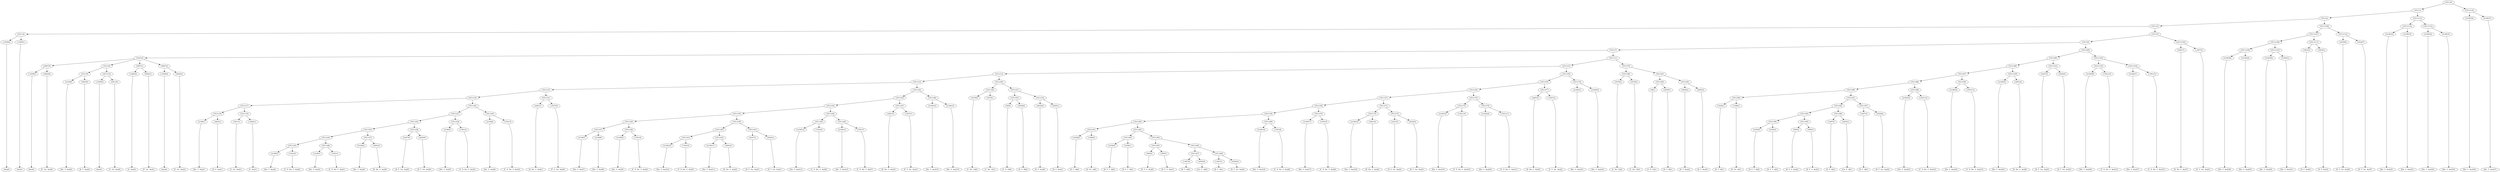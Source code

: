 digraph sample{
"L-2509(0)"->"[Ais](0)"
"L-2509(1)"->"[Ais](1)"
"L5511(4)"->"L-2509(0)"
"L5511(4)"->"L-2509(1)"
"L-2509(2)"->"[Ais](2)"
"L4942(0)"->"[F  Gis  Ais](0)"
"L4967(0)"->"L-2509(2)"
"L4967(0)"->"L4942(0)"
"L2149(0)"->"[Dis  G  Ais](0)"
"L3823(0)"->"[D  F  Ais](0)"
"L5511(9)"->"L2149(0)"
"L5511(9)"->"L3823(0)"
"L-2509(3)"->"[Ais](3)"
"L3911(0)"->"[C  Gis  Ais](0)"
"L5511(10)"->"L-2509(3)"
"L5511(10)"->"L3911(0)"
"L5511(8)"->"L5511(9)"
"L5511(8)"->"L5511(10)"
"L-2462(0)"->"[G  Ais](0)"
"L4942(1)"->"[F  Gis  Ais](1)"
"L4967(1)"->"L-2462(0)"
"L4967(1)"->"L4942(1)"
"L-2509(4)"->"[Ais](4)"
"L4942(2)"->"[F  Gis  Ais](2)"
"L4967(2)"->"L-2509(4)"
"L4967(2)"->"L4942(2)"
"L5341(0)"->"L4967(0)"
"L5341(0)"->"L5511(8)"
"L5341(0)"->"L4967(1)"
"L5341(0)"->"L4967(2)"
"L2149(1)"->"[Dis  G  Ais](1)"
"L3823(1)"->"[D  F  Ais](1)"
"L5511(18)"->"L2149(1)"
"L5511(18)"->"L3823(1)"
"L3911(1)"->"[C  Gis  Ais](1)"
"L-2462(1)"->"[G  Ais](1)"
"L5511(19)"->"L3911(1)"
"L5511(19)"->"L-2462(1)"
"L5511(17)"->"L5511(18)"
"L5511(17)"->"L5511(19)"
"L2149(2)"->"[Dis  G  Ais](2)"
"L1501(0)"->"[C  D  Dis  G  Ais](0)"
"L5511(25)"->"L2149(2)"
"L5511(25)"->"L1501(0)"
"L2149(3)"->"[Dis  G  Ais](3)"
"L1501(1)"->"[C  D  Dis  G  Ais](1)"
"L5511(26)"->"L2149(3)"
"L5511(26)"->"L1501(1)"
"L5511(24)"->"L5511(25)"
"L5511(24)"->"L5511(26)"
"L2149(4)"->"[Dis  G  Ais](4)"
"L4491(0)"->"[D  Dis  G  Ais](0)"
"L5511(27)"->"L2149(4)"
"L5511(27)"->"L4491(0)"
"L5511(23)"->"L5511(24)"
"L5511(23)"->"L5511(27)"
"L2247(0)"->"[D  E  Gis  Ais](0)"
"L4520(0)"->"[D  F  Gis  Ais](0)"
"L5511(28)"->"L2247(0)"
"L5511(28)"->"L4520(0)"
"L5511(22)"->"L5511(23)"
"L5511(22)"->"L5511(28)"
"L2149(5)"->"[Dis  G  Ais](5)"
"L1501(2)"->"[C  D  Dis  G  Ais](2)"
"L5511(29)"->"L2149(5)"
"L5511(29)"->"L1501(2)"
"L5511(21)"->"L5511(22)"
"L5511(21)"->"L5511(29)"
"L2149(6)"->"[Dis  G  Ais](6)"
"L1501(3)"->"[C  D  Dis  G  Ais](3)"
"L5511(30)"->"L2149(6)"
"L5511(30)"->"L1501(3)"
"L5511(20)"->"L5511(21)"
"L5511(20)"->"L5511(30)"
"L5511(16)"->"L5511(17)"
"L5511(16)"->"L5511(20)"
"L4491(1)"->"[D  Dis  G  Ais](1)"
"L-2557(0)"->"[F  G  Gis  Ais](0)"
"L5511(31)"->"L4491(1)"
"L5511(31)"->"L-2557(0)"
"L5511(15)"->"L5511(16)"
"L5511(15)"->"L5511(31)"
"L2149(7)"->"[Dis  G  Ais](7)"
"L2149(8)"->"[Dis  G  Ais](8)"
"L5511(37)"->"L2149(7)"
"L5511(37)"->"L2149(8)"
"L2149(9)"->"[Dis  G  Ais](9)"
"L1501(4)"->"[C  D  Dis  G  Ais](4)"
"L5511(38)"->"L2149(9)"
"L5511(38)"->"L1501(4)"
"L5511(36)"->"L5511(37)"
"L5511(36)"->"L5511(38)"
"L2149(10)"->"[Dis  G  Ais](10)"
"L1501(5)"->"[C  D  Dis  G  Ais](5)"
"L5511(41)"->"L2149(10)"
"L5511(41)"->"L1501(5)"
"L2149(11)"->"[Dis  G  Ais](11)"
"L4491(2)"->"[D  Dis  G  Ais](2)"
"L5511(42)"->"L2149(11)"
"L5511(42)"->"L4491(2)"
"L5511(40)"->"L5511(41)"
"L5511(40)"->"L5511(42)"
"L2247(1)"->"[D  E  Gis  Ais](1)"
"L4520(1)"->"[D  F  Gis  Ais](1)"
"L5511(43)"->"L2247(1)"
"L5511(43)"->"L4520(1)"
"L5511(39)"->"L5511(40)"
"L5511(39)"->"L5511(43)"
"L5511(35)"->"L5511(36)"
"L5511(35)"->"L5511(39)"
"L2149(12)"->"[Dis  G  Ais](12)"
"L1501(6)"->"[C  D  Dis  G  Ais](6)"
"L5511(45)"->"L2149(12)"
"L5511(45)"->"L1501(6)"
"L2149(13)"->"[Dis  G  Ais](13)"
"L1501(7)"->"[C  D  Dis  G  Ais](7)"
"L5511(46)"->"L2149(13)"
"L5511(46)"->"L1501(7)"
"L5511(44)"->"L5511(45)"
"L5511(44)"->"L5511(46)"
"L5511(34)"->"L5511(35)"
"L5511(34)"->"L5511(44)"
"L4491(3)"->"[D  Dis  G  Ais](3)"
"L-2557(1)"->"[F  G  Gis  Ais](1)"
"L5511(47)"->"L4491(3)"
"L5511(47)"->"L-2557(1)"
"L5511(33)"->"L5511(34)"
"L5511(33)"->"L5511(47)"
"L2149(14)"->"[Dis  G  Ais](14)"
"L2149(15)"->"[Dis  G  Ais](15)"
"L5511(48)"->"L2149(14)"
"L5511(48)"->"L2149(15)"
"L5511(32)"->"L5511(33)"
"L5511(32)"->"L5511(48)"
"L5511(14)"->"L5511(15)"
"L5511(14)"->"L5511(32)"
"L5279(0)"->"[C  Dis  G](0)"
"L5279(1)"->"[C  Dis  G](1)"
"L5511(50)"->"L5279(0)"
"L5511(50)"->"L5279(1)"
"L99(0)"->"[C  D  G](0)"
"L2639(0)"->"[D  G  B](0)"
"L5511(52)"->"L99(0)"
"L5511(52)"->"L2639(0)"
"L4045(0)"->"[D  G  Ais](0)"
"L4045(1)"->"[D  G  Ais](1)"
"L5511(53)"->"L4045(0)"
"L5511(53)"->"L4045(1)"
"L5511(51)"->"L5511(52)"
"L5511(51)"->"L5511(53)"
"L5511(49)"->"L5511(50)"
"L5511(49)"->"L5511(51)"
"L5511(13)"->"L5511(14)"
"L5511(13)"->"L5511(49)"
"L3328(0)"->"[D  G  A](0)"
"L1588(0)"->"[D  Fis  A](0)"
"L5511(61)"->"L3328(0)"
"L5511(61)"->"L1588(0)"
"L2359(0)"->"[D  E  F  A](0)"
"L2359(1)"->"[D  E  F  A](1)"
"L5511(63)"->"L2359(0)"
"L5511(63)"->"L2359(1)"
"L995(0)"->"[D  E  G  Ais](0)"
"L995(1)"->"[D  E  G  Ais](1)"
"L5511(65)"->"L995(0)"
"L5511(65)"->"L995(1)"
"L1467(0)"->"[D  F  A](0)"
"L4454(0)"->"[Cis  E  A](0)"
"L5511(67)"->"L1467(0)"
"L5511(67)"->"L4454(0)"
"L1467(1)"->"[D  F  A](1)"
"L4520(2)"->"[D  F  Gis  Ais](2)"
"L5511(68)"->"L1467(1)"
"L5511(68)"->"L4520(2)"
"L5511(66)"->"L5511(67)"
"L5511(66)"->"L5511(68)"
"L5511(64)"->"L5511(65)"
"L5511(64)"->"L5511(66)"
"L5511(62)"->"L5511(63)"
"L5511(62)"->"L5511(64)"
"L5511(60)"->"L5511(61)"
"L5511(60)"->"L5511(62)"
"L2149(16)"->"[Dis  G  Ais](16)"
"L1501(8)"->"[C  D  Dis  G  Ais](8)"
"L5511(69)"->"L2149(16)"
"L5511(69)"->"L1501(8)"
"L5511(59)"->"L5511(60)"
"L5511(59)"->"L5511(69)"
"L2149(17)"->"[Dis  G  Ais](17)"
"L1501(9)"->"[C  D  Dis  G  Ais](9)"
"L5511(70)"->"L2149(17)"
"L5511(70)"->"L1501(9)"
"L5511(58)"->"L5511(59)"
"L5511(58)"->"L5511(70)"
"L2149(18)"->"[Dis  G  Ais](18)"
"L4491(4)"->"[D  Dis  G  Ais](4)"
"L5511(72)"->"L2149(18)"
"L5511(72)"->"L4491(4)"
"L2247(2)"->"[D  E  Gis  Ais](2)"
"L4520(3)"->"[D  F  Gis  Ais](3)"
"L5511(73)"->"L2247(2)"
"L5511(73)"->"L4520(3)"
"L5511(71)"->"L5511(72)"
"L5511(71)"->"L5511(73)"
"L5511(57)"->"L5511(58)"
"L5511(57)"->"L5511(71)"
"L2149(19)"->"[Dis  G  Ais](19)"
"L1501(10)"->"[C  D  Dis  G  Ais](10)"
"L5511(75)"->"L2149(19)"
"L5511(75)"->"L1501(10)"
"L2149(20)"->"[Dis  G  Ais](20)"
"L1501(11)"->"[C  D  Dis  G  Ais](11)"
"L5511(76)"->"L2149(20)"
"L5511(76)"->"L1501(11)"
"L5511(74)"->"L5511(75)"
"L5511(74)"->"L5511(76)"
"L5511(56)"->"L5511(57)"
"L5511(56)"->"L5511(74)"
"L4491(5)"->"[D  Dis  G  Ais](5)"
"L-2557(2)"->"[F  G  Gis  Ais](2)"
"L5511(77)"->"L4491(5)"
"L5511(77)"->"L-2557(2)"
"L5511(55)"->"L5511(56)"
"L5511(55)"->"L5511(77)"
"L2149(21)"->"[Dis  G  Ais](21)"
"L2149(22)"->"[Dis  G  Ais](22)"
"L5511(78)"->"L2149(21)"
"L5511(78)"->"L2149(22)"
"L5511(54)"->"L5511(55)"
"L5511(54)"->"L5511(78)"
"L5511(12)"->"L5511(13)"
"L5511(12)"->"L5511(54)"
"L5279(2)"->"[C  Dis  G](2)"
"L5279(3)"->"[C  Dis  G](3)"
"L5511(80)"->"L5279(2)"
"L5511(80)"->"L5279(3)"
"L99(1)"->"[C  D  G](1)"
"L2639(1)"->"[D  G  B](1)"
"L5511(82)"->"L99(1)"
"L5511(82)"->"L2639(1)"
"L4045(2)"->"[D  G  Ais](2)"
"L4045(3)"->"[D  G  Ais](3)"
"L5511(83)"->"L4045(2)"
"L5511(83)"->"L4045(3)"
"L5511(81)"->"L5511(82)"
"L5511(81)"->"L5511(83)"
"L5511(79)"->"L5511(80)"
"L5511(79)"->"L5511(81)"
"L5511(11)"->"L5511(12)"
"L5511(11)"->"L5511(79)"
"L5511(7)"->"L5341(0)"
"L5511(7)"->"L5511(11)"
"L3328(1)"->"[D  G  A](1)"
"L1588(1)"->"[D  Fis  A](1)"
"L5511(90)"->"L3328(1)"
"L5511(90)"->"L1588(1)"
"L2359(2)"->"[D  E  F  A](2)"
"L2359(3)"->"[D  E  F  A](3)"
"L5511(94)"->"L2359(2)"
"L5511(94)"->"L2359(3)"
"L995(2)"->"[D  E  G  Ais](2)"
"L995(3)"->"[D  E  G  Ais](3)"
"L5511(95)"->"L995(2)"
"L5511(95)"->"L995(3)"
"L5511(93)"->"L5511(94)"
"L5511(93)"->"L5511(95)"
"L1467(2)"->"[D  F  A](2)"
"L4454(1)"->"[Cis  E  A](1)"
"L5511(96)"->"L1467(2)"
"L5511(96)"->"L4454(1)"
"L5511(92)"->"L5511(93)"
"L5511(92)"->"L5511(96)"
"L1467(3)"->"[D  F  A](3)"
"L4520(4)"->"[D  F  Gis  Ais](4)"
"L5511(97)"->"L1467(3)"
"L5511(97)"->"L4520(4)"
"L5511(91)"->"L5511(92)"
"L5511(91)"->"L5511(97)"
"L5511(89)"->"L5511(90)"
"L5511(89)"->"L5511(91)"
"L2149(23)"->"[Dis  G  Ais](23)"
"L1501(12)"->"[C  D  Dis  G  Ais](12)"
"L5511(98)"->"L2149(23)"
"L5511(98)"->"L1501(12)"
"L5511(88)"->"L5511(89)"
"L5511(88)"->"L5511(98)"
"L2149(24)"->"[Dis  G  Ais](24)"
"L1501(13)"->"[C  D  Dis  G  Ais](13)"
"L5511(99)"->"L2149(24)"
"L5511(99)"->"L1501(13)"
"L5511(87)"->"L5511(88)"
"L5511(87)"->"L5511(99)"
"L2149(25)"->"[Dis  G  Ais](25)"
"L4491(6)"->"[D  Dis  G  Ais](6)"
"L5511(100)"->"L2149(25)"
"L5511(100)"->"L4491(6)"
"L5511(86)"->"L5511(87)"
"L5511(86)"->"L5511(100)"
"L2247(3)"->"[D  E  Gis  Ais](3)"
"L4520(5)"->"[D  F  Gis  Ais](5)"
"L5511(101)"->"L2247(3)"
"L5511(101)"->"L4520(5)"
"L5511(85)"->"L5511(86)"
"L5511(85)"->"L5511(101)"
"L2149(26)"->"[Dis  G  Ais](26)"
"L1501(14)"->"[C  D  Dis  G  Ais](14)"
"L5511(103)"->"L2149(26)"
"L5511(103)"->"L1501(14)"
"L2149(27)"->"[Dis  G  Ais](27)"
"L1501(15)"->"[C  D  Dis  G  Ais](15)"
"L5511(104)"->"L2149(27)"
"L5511(104)"->"L1501(15)"
"L5511(102)"->"L5511(103)"
"L5511(102)"->"L5511(104)"
"L5511(84)"->"L5511(85)"
"L5511(84)"->"L5511(102)"
"L5511(6)"->"L5511(7)"
"L5511(6)"->"L5511(84)"
"L4491(7)"->"[D  Dis  G  Ais](7)"
"L-2557(3)"->"[F  G  Gis  Ais](3)"
"L5511(105)"->"L4491(7)"
"L5511(105)"->"L-2557(3)"
"L5511(5)"->"L5511(6)"
"L5511(5)"->"L5511(105)"
"L5511(3)"->"L5511(4)"
"L5511(3)"->"L5511(5)"
"L2149(28)"->"[Dis  G  Ais](28)"
"L2149(29)"->"[Dis  G  Ais](29)"
"L5511(109)"->"L2149(28)"
"L5511(109)"->"L2149(29)"
"L2149(30)"->"[Dis  G  Ais](30)"
"L2149(31)"->"[Dis  G  Ais](31)"
"L5511(110)"->"L2149(30)"
"L5511(110)"->"L2149(31)"
"L5511(108)"->"L5511(109)"
"L5511(108)"->"L5511(110)"
"L3823(2)"->"[D  F  Ais](2)"
"L3823(3)"->"[D  F  Ais](3)"
"L5511(111)"->"L3823(2)"
"L5511(111)"->"L3823(3)"
"L5511(107)"->"L5511(108)"
"L5511(107)"->"L5511(111)"
"L4520(6)"->"[D  F  Gis  Ais](6)"
"L4520(7)"->"[D  F  Gis  Ais](7)"
"L5511(112)"->"L4520(6)"
"L5511(112)"->"L4520(7)"
"L5511(106)"->"L5511(107)"
"L5511(106)"->"L5511(112)"
"L5511(2)"->"L5511(3)"
"L5511(2)"->"L5511(106)"
"L2149(32)"->"[Dis  G  Ais](32)"
"L2149(33)"->"[Dis  G  Ais](33)"
"L5511(114)"->"L2149(32)"
"L5511(114)"->"L2149(33)"
"L2149(34)"->"[Dis  G  Ais](34)"
"L2149(35)"->"[Dis  G  Ais](35)"
"L5511(115)"->"L2149(34)"
"L5511(115)"->"L2149(35)"
"L5511(113)"->"L5511(114)"
"L5511(113)"->"L5511(115)"
"L5511(1)"->"L5511(2)"
"L5511(1)"->"L5511(113)"
"L2149(36)"->"[Dis  G  Ais](36)"
"L2149(37)"->"[Dis  G  Ais](37)"
"L5511(116)"->"L2149(36)"
"L5511(116)"->"L2149(37)"
"L5511(0)"->"L5511(1)"
"L5511(0)"->"L5511(116)"
{rank = min; "L5511(0)"}
{rank = same; "L5511(1)"; "L5511(116)";}
{rank = same; "L5511(2)"; "L5511(113)"; "L2149(36)"; "L2149(37)";}
{rank = same; "L5511(3)"; "L5511(106)"; "L5511(114)"; "L5511(115)";}
{rank = same; "L5511(4)"; "L5511(5)"; "L5511(107)"; "L5511(112)"; "L2149(32)"; "L2149(33)"; "L2149(34)"; "L2149(35)";}
{rank = same; "L-2509(0)"; "L-2509(1)"; "L5511(6)"; "L5511(105)"; "L5511(108)"; "L5511(111)"; "L4520(6)"; "L4520(7)";}
{rank = same; "L5511(7)"; "L5511(84)"; "L4491(7)"; "L-2557(3)"; "L5511(109)"; "L5511(110)"; "L3823(2)"; "L3823(3)";}
{rank = same; "L5341(0)"; "L5511(11)"; "L5511(85)"; "L5511(102)"; "L2149(28)"; "L2149(29)"; "L2149(30)"; "L2149(31)";}
{rank = same; "L4967(0)"; "L5511(8)"; "L4967(1)"; "L4967(2)"; "L5511(12)"; "L5511(79)"; "L5511(86)"; "L5511(101)"; "L5511(103)"; "L5511(104)";}
{rank = same; "L-2509(2)"; "L4942(0)"; "L5511(9)"; "L5511(10)"; "L-2462(0)"; "L4942(1)"; "L-2509(4)"; "L4942(2)"; "L5511(13)"; "L5511(54)"; "L5511(80)"; "L5511(81)"; "L5511(87)"; "L5511(100)"; "L2247(3)"; "L4520(5)"; "L2149(26)"; "L1501(14)"; "L2149(27)"; "L1501(15)";}
{rank = same; "L2149(0)"; "L3823(0)"; "L-2509(3)"; "L3911(0)"; "L5511(14)"; "L5511(49)"; "L5511(55)"; "L5511(78)"; "L5279(2)"; "L5279(3)"; "L5511(82)"; "L5511(83)"; "L5511(88)"; "L5511(99)"; "L2149(25)"; "L4491(6)";}
{rank = same; "L5511(15)"; "L5511(32)"; "L5511(50)"; "L5511(51)"; "L5511(56)"; "L5511(77)"; "L2149(21)"; "L2149(22)"; "L99(1)"; "L2639(1)"; "L4045(2)"; "L4045(3)"; "L5511(89)"; "L5511(98)"; "L2149(24)"; "L1501(13)";}
{rank = same; "L5511(16)"; "L5511(31)"; "L5511(33)"; "L5511(48)"; "L5279(0)"; "L5279(1)"; "L5511(52)"; "L5511(53)"; "L5511(57)"; "L5511(74)"; "L4491(5)"; "L-2557(2)"; "L5511(90)"; "L5511(91)"; "L2149(23)"; "L1501(12)";}
{rank = same; "L5511(17)"; "L5511(20)"; "L4491(1)"; "L-2557(0)"; "L5511(34)"; "L5511(47)"; "L2149(14)"; "L2149(15)"; "L99(0)"; "L2639(0)"; "L4045(0)"; "L4045(1)"; "L5511(58)"; "L5511(71)"; "L5511(75)"; "L5511(76)"; "L3328(1)"; "L1588(1)"; "L5511(92)"; "L5511(97)";}
{rank = same; "L5511(18)"; "L5511(19)"; "L5511(21)"; "L5511(30)"; "L5511(35)"; "L5511(44)"; "L4491(3)"; "L-2557(1)"; "L5511(59)"; "L5511(70)"; "L5511(72)"; "L5511(73)"; "L2149(19)"; "L1501(10)"; "L2149(20)"; "L1501(11)"; "L5511(93)"; "L5511(96)"; "L1467(3)"; "L4520(4)";}
{rank = same; "L2149(1)"; "L3823(1)"; "L3911(1)"; "L-2462(1)"; "L5511(22)"; "L5511(29)"; "L2149(6)"; "L1501(3)"; "L5511(36)"; "L5511(39)"; "L5511(45)"; "L5511(46)"; "L5511(60)"; "L5511(69)"; "L2149(17)"; "L1501(9)"; "L2149(18)"; "L4491(4)"; "L2247(2)"; "L4520(3)"; "L5511(94)"; "L5511(95)"; "L1467(2)"; "L4454(1)";}
{rank = same; "L5511(23)"; "L5511(28)"; "L2149(5)"; "L1501(2)"; "L5511(37)"; "L5511(38)"; "L5511(40)"; "L5511(43)"; "L2149(12)"; "L1501(6)"; "L2149(13)"; "L1501(7)"; "L5511(61)"; "L5511(62)"; "L2149(16)"; "L1501(8)"; "L2359(2)"; "L2359(3)"; "L995(2)"; "L995(3)";}
{rank = same; "L5511(24)"; "L5511(27)"; "L2247(0)"; "L4520(0)"; "L2149(7)"; "L2149(8)"; "L2149(9)"; "L1501(4)"; "L5511(41)"; "L5511(42)"; "L2247(1)"; "L4520(1)"; "L3328(0)"; "L1588(0)"; "L5511(63)"; "L5511(64)";}
{rank = same; "L5511(25)"; "L5511(26)"; "L2149(4)"; "L4491(0)"; "L2149(10)"; "L1501(5)"; "L2149(11)"; "L4491(2)"; "L2359(0)"; "L2359(1)"; "L5511(65)"; "L5511(66)";}
{rank = same; "L2149(2)"; "L1501(0)"; "L2149(3)"; "L1501(1)"; "L995(0)"; "L995(1)"; "L5511(67)"; "L5511(68)";}
{rank = same; "L1467(0)"; "L4454(0)"; "L1467(1)"; "L4520(2)";}
{rank = max; "[Ais](0)"; "[Ais](1)"; "[Ais](2)"; "[Ais](3)"; "[Ais](4)"; "[C  D  Dis  G  Ais](0)"; "[C  D  Dis  G  Ais](1)"; "[C  D  Dis  G  Ais](10)"; "[C  D  Dis  G  Ais](11)"; "[C  D  Dis  G  Ais](12)"; "[C  D  Dis  G  Ais](13)"; "[C  D  Dis  G  Ais](14)"; "[C  D  Dis  G  Ais](15)"; "[C  D  Dis  G  Ais](2)"; "[C  D  Dis  G  Ais](3)"; "[C  D  Dis  G  Ais](4)"; "[C  D  Dis  G  Ais](5)"; "[C  D  Dis  G  Ais](6)"; "[C  D  Dis  G  Ais](7)"; "[C  D  Dis  G  Ais](8)"; "[C  D  Dis  G  Ais](9)"; "[C  D  G](0)"; "[C  D  G](1)"; "[C  Dis  G](0)"; "[C  Dis  G](1)"; "[C  Dis  G](2)"; "[C  Dis  G](3)"; "[C  Gis  Ais](0)"; "[C  Gis  Ais](1)"; "[Cis  E  A](0)"; "[Cis  E  A](1)"; "[D  Dis  G  Ais](0)"; "[D  Dis  G  Ais](1)"; "[D  Dis  G  Ais](2)"; "[D  Dis  G  Ais](3)"; "[D  Dis  G  Ais](4)"; "[D  Dis  G  Ais](5)"; "[D  Dis  G  Ais](6)"; "[D  Dis  G  Ais](7)"; "[D  E  F  A](0)"; "[D  E  F  A](1)"; "[D  E  F  A](2)"; "[D  E  F  A](3)"; "[D  E  G  Ais](0)"; "[D  E  G  Ais](1)"; "[D  E  G  Ais](2)"; "[D  E  G  Ais](3)"; "[D  E  Gis  Ais](0)"; "[D  E  Gis  Ais](1)"; "[D  E  Gis  Ais](2)"; "[D  E  Gis  Ais](3)"; "[D  F  A](0)"; "[D  F  A](1)"; "[D  F  A](2)"; "[D  F  A](3)"; "[D  F  Ais](0)"; "[D  F  Ais](1)"; "[D  F  Ais](2)"; "[D  F  Ais](3)"; "[D  F  Gis  Ais](0)"; "[D  F  Gis  Ais](1)"; "[D  F  Gis  Ais](2)"; "[D  F  Gis  Ais](3)"; "[D  F  Gis  Ais](4)"; "[D  F  Gis  Ais](5)"; "[D  F  Gis  Ais](6)"; "[D  F  Gis  Ais](7)"; "[D  Fis  A](0)"; "[D  Fis  A](1)"; "[D  G  A](0)"; "[D  G  A](1)"; "[D  G  Ais](0)"; "[D  G  Ais](1)"; "[D  G  Ais](2)"; "[D  G  Ais](3)"; "[D  G  B](0)"; "[D  G  B](1)"; "[Dis  G  Ais](0)"; "[Dis  G  Ais](1)"; "[Dis  G  Ais](10)"; "[Dis  G  Ais](11)"; "[Dis  G  Ais](12)"; "[Dis  G  Ais](13)"; "[Dis  G  Ais](14)"; "[Dis  G  Ais](15)"; "[Dis  G  Ais](16)"; "[Dis  G  Ais](17)"; "[Dis  G  Ais](18)"; "[Dis  G  Ais](19)"; "[Dis  G  Ais](2)"; "[Dis  G  Ais](20)"; "[Dis  G  Ais](21)"; "[Dis  G  Ais](22)"; "[Dis  G  Ais](23)"; "[Dis  G  Ais](24)"; "[Dis  G  Ais](25)"; "[Dis  G  Ais](26)"; "[Dis  G  Ais](27)"; "[Dis  G  Ais](28)"; "[Dis  G  Ais](29)"; "[Dis  G  Ais](3)"; "[Dis  G  Ais](30)"; "[Dis  G  Ais](31)"; "[Dis  G  Ais](32)"; "[Dis  G  Ais](33)"; "[Dis  G  Ais](34)"; "[Dis  G  Ais](35)"; "[Dis  G  Ais](36)"; "[Dis  G  Ais](37)"; "[Dis  G  Ais](4)"; "[Dis  G  Ais](5)"; "[Dis  G  Ais](6)"; "[Dis  G  Ais](7)"; "[Dis  G  Ais](8)"; "[Dis  G  Ais](9)"; "[F  G  Gis  Ais](0)"; "[F  G  Gis  Ais](1)"; "[F  G  Gis  Ais](2)"; "[F  G  Gis  Ais](3)"; "[F  Gis  Ais](0)"; "[F  Gis  Ais](1)"; "[F  Gis  Ais](2)"; "[G  Ais](0)"; "[G  Ais](1)";}
}